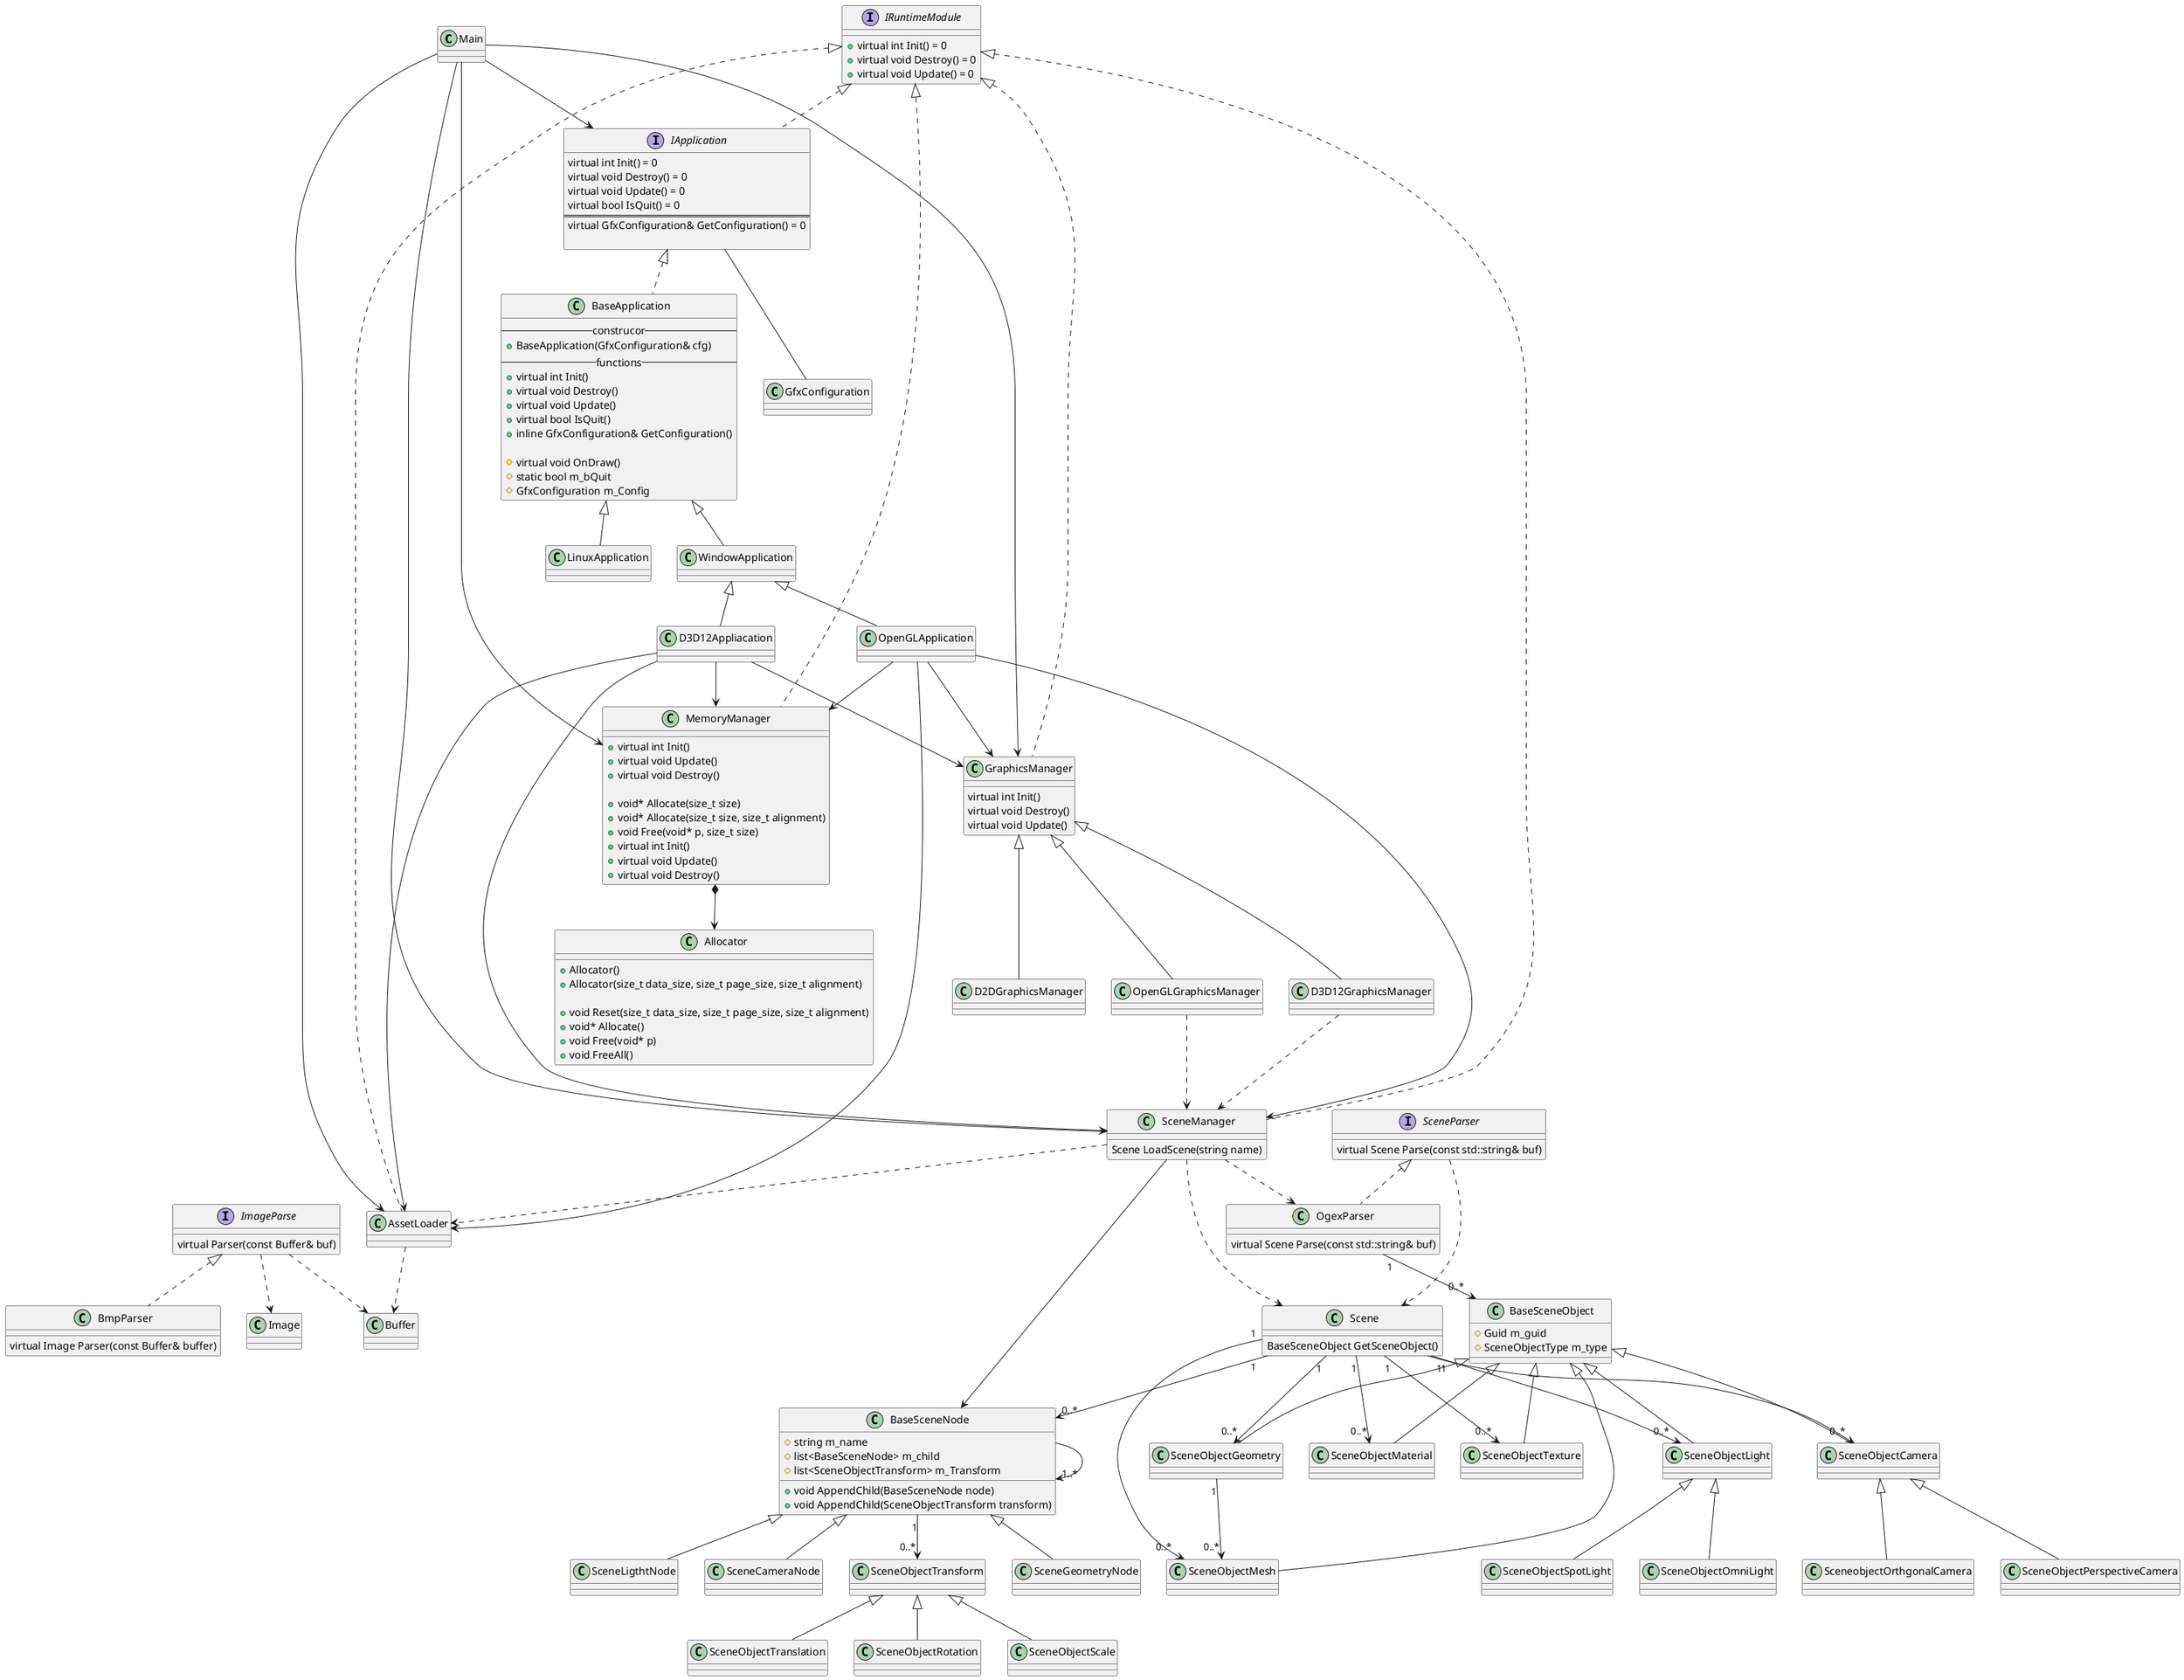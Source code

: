 @startuml


Main --> IApplication
Main --> SceneManager
Main --> MemoryManager
Main --> GraphicsManager
Main --> AssetLoader
class Main{

}


interface IRuntimeModule{
    + virtual int Init() = 0
	+ virtual void Destroy() = 0
	+ virtual void Update() = 0
}

IRuntimeModule <|.. IApplication
IApplication -- GfxConfiguration
interface IApplication{
    virtual int Init() = 0
	virtual void Destroy() = 0
	virtual void Update() = 0
	virtual bool IsQuit() = 0
    ==
	virtual GfxConfiguration& GetConfiguration() = 0
		
}

ImageParse ..> Buffer
ImageParse ..> Image
interface ImageParse{
    virtual Parser(const Buffer& buf)
}

IApplication <|.. BaseApplication

class BaseApplication{
    --construcor--
    + BaseApplication(GfxConfiguration& cfg)
    -- functions--
	+ virtual int Init()
	+ virtual void Destroy()
	+ virtual void Update()
	+ virtual bool IsQuit()
	+ inline GfxConfiguration& GetConfiguration()

	# virtual void OnDraw()
	# static bool m_bQuit
	# GfxConfiguration m_Config
}

IRuntimeModule <|.. GraphicsManager
class GraphicsManager{
    virtual int Init()
    virtual void Destroy()
    virtual void Update()

}

class Allocator{
    + Allocator()
	+ Allocator(size_t data_size, size_t page_size, size_t alignment)

	+ void Reset(size_t data_size, size_t page_size, size_t alignment)
	+ void* Allocate()
    + void Free(void* p)
	+ void FreeAll()
}

IRuntimeModule <|.. MemoryManager
MemoryManager *--> Allocator
class MemoryManager{
    + virtual int Init()
	+ virtual void Update()
	+ virtual void Destroy()

	+ void* Allocate(size_t size)
	+ void* Allocate(size_t size, size_t alignment)
	+ void Free(void* p, size_t size)
}


IRuntimeModule <|.. AssetLoader
AssetLoader ..> Buffer
class MemoryManager{
    + virtual int Init()
	+ virtual void Update()
	+ virtual void Destroy()

}

ImageParse <|.. BmpParser
class BmpParser{
    virtual Image Parser(const Buffer& buffer)
}


BaseApplication <|-- WindowApplication
class WindowApplication{

}
BaseApplication <|-- LinuxApplication
class LinuxApplication{

}
WindowApplication <|-- OpenGLApplication
WindowApplication <|-- D3D12Appliacation
D3D12Appliacation --> SceneManager
D3D12Appliacation --> MemoryManager
D3D12Appliacation --> GraphicsManager
D3D12Appliacation --> AssetLoader

OpenGLApplication --> SceneManager
OpenGLApplication --> MemoryManager
OpenGLApplication --> GraphicsManager
OpenGLApplication --> AssetLoader

GraphicsManager <|-- D3D12GraphicsManager
D3D12GraphicsManager ..> SceneManager
class D3D12GraphicsManager{

}

GraphicsManager <|-- OpenGLGraphicsManager
OpenGLGraphicsManager ..> SceneManager
class OpenGLGraphicsManager{
    
}

GraphicsManager <|-- D2DGraphicsManager
class D2DGraphicsManager{
    
}

SceneParser ..> Scene
interface SceneParser{
	virtual Scene Parse(const std::string& buf)
}
SceneParser <|.. OgexParser 
OgexParser "1"-->"0..*"BaseSceneObject
class OgexParser{
	virtual Scene Parse(const std::string& buf)
}

class BaseSceneObject{
	# Guid m_guid
	# SceneObjectType m_type
}

BaseSceneObject <|-- SceneObjectMesh
BaseSceneObject <|-- SceneObjectTexture
BaseSceneObject <|-- SceneObjectMaterial
BaseSceneObject <|-- SceneObjectGeometry
BaseSceneObject <|-- SceneObjectLight
BaseSceneObject <|-- SceneObjectCamera

SceneObjectCamera <|-- SceneobjectOrthgonalCamera
SceneObjectCamera <|-- SceneObjectPerspectiveCamera

SceneObjectLight <|-- SceneObjectSpotLight
SceneObjectLight <|-- SceneObjectOmniLight

SceneObjectTransform <|-- SceneObjectTranslation
SceneObjectTransform <|-- SceneObjectRotation
SceneObjectTransform <|-- SceneObjectScale

SceneObjectGeometry "1"-->"0..*" SceneObjectMesh

IRuntimeModule <|.. SceneManager
SceneManager ..>Scene
SceneManager ..> OgexParser
class SceneManager{
	Scene LoadScene(string name)
}
SceneManager --> BaseSceneNode
SceneManager ..> AssetLoader

Scene "1"-->"0..*"  BaseSceneNode
Scene "1"-->"0..*"  SceneObjectMesh
Scene "1"-->"0..*"  SceneObjectTexture
Scene "1"-->"0..*"  SceneObjectMaterial
Scene "1"-->"0..*"  SceneObjectGeometry
Scene "1"-->"0..*"  SceneObjectLight
Scene "1"-->"0..*"  SceneObjectCamera
class Scene{
	BaseSceneObject GetSceneObject()
} 




BaseSceneNode -->"1..*" BaseSceneNode
BaseSceneNode "1"-->"0..*" SceneObjectTransform

class BaseSceneNode{
	# string m_name
	# list<BaseSceneNode> m_child
	# list<SceneObjectTransform> m_Transform
	+ void AppendChild(BaseSceneNode node)
	+ void AppendChild(SceneObjectTransform transform)
}

BaseSceneNode <|-- SceneGeometryNode 
BaseSceneNode <|-- SceneLigthtNode
BaseSceneNode <|-- SceneCameraNode

@enduml